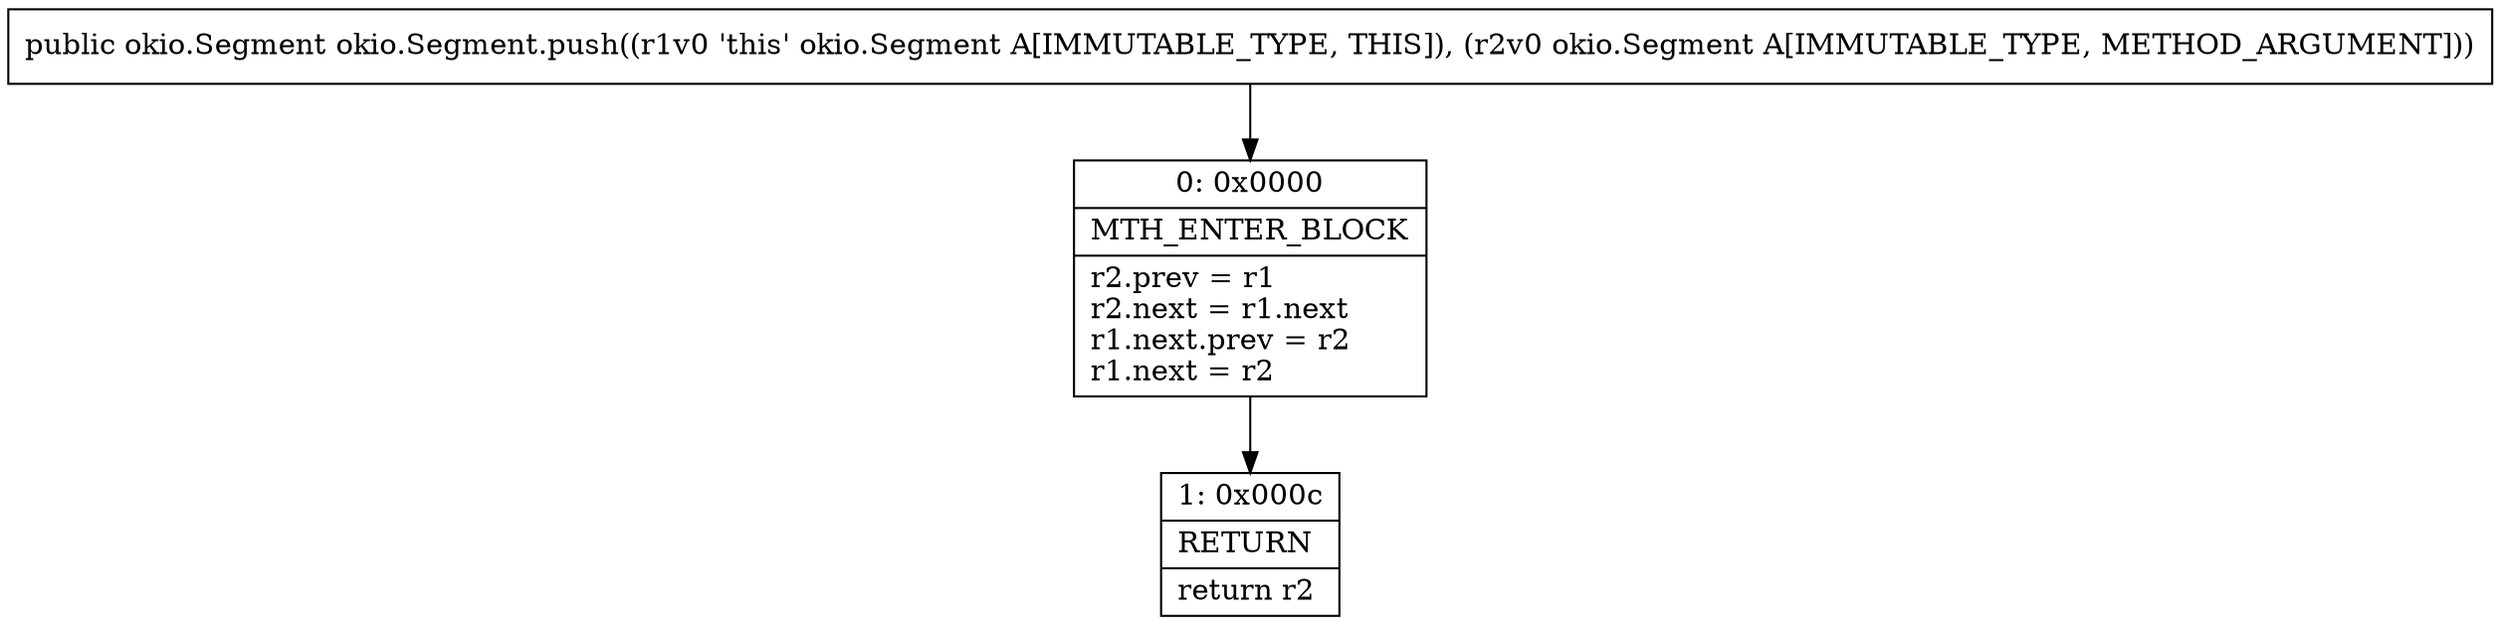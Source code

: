 digraph "CFG forokio.Segment.push(Lokio\/Segment;)Lokio\/Segment;" {
Node_0 [shape=record,label="{0\:\ 0x0000|MTH_ENTER_BLOCK\l|r2.prev = r1\lr2.next = r1.next\lr1.next.prev = r2\lr1.next = r2\l}"];
Node_1 [shape=record,label="{1\:\ 0x000c|RETURN\l|return r2\l}"];
MethodNode[shape=record,label="{public okio.Segment okio.Segment.push((r1v0 'this' okio.Segment A[IMMUTABLE_TYPE, THIS]), (r2v0 okio.Segment A[IMMUTABLE_TYPE, METHOD_ARGUMENT])) }"];
MethodNode -> Node_0;
Node_0 -> Node_1;
}


